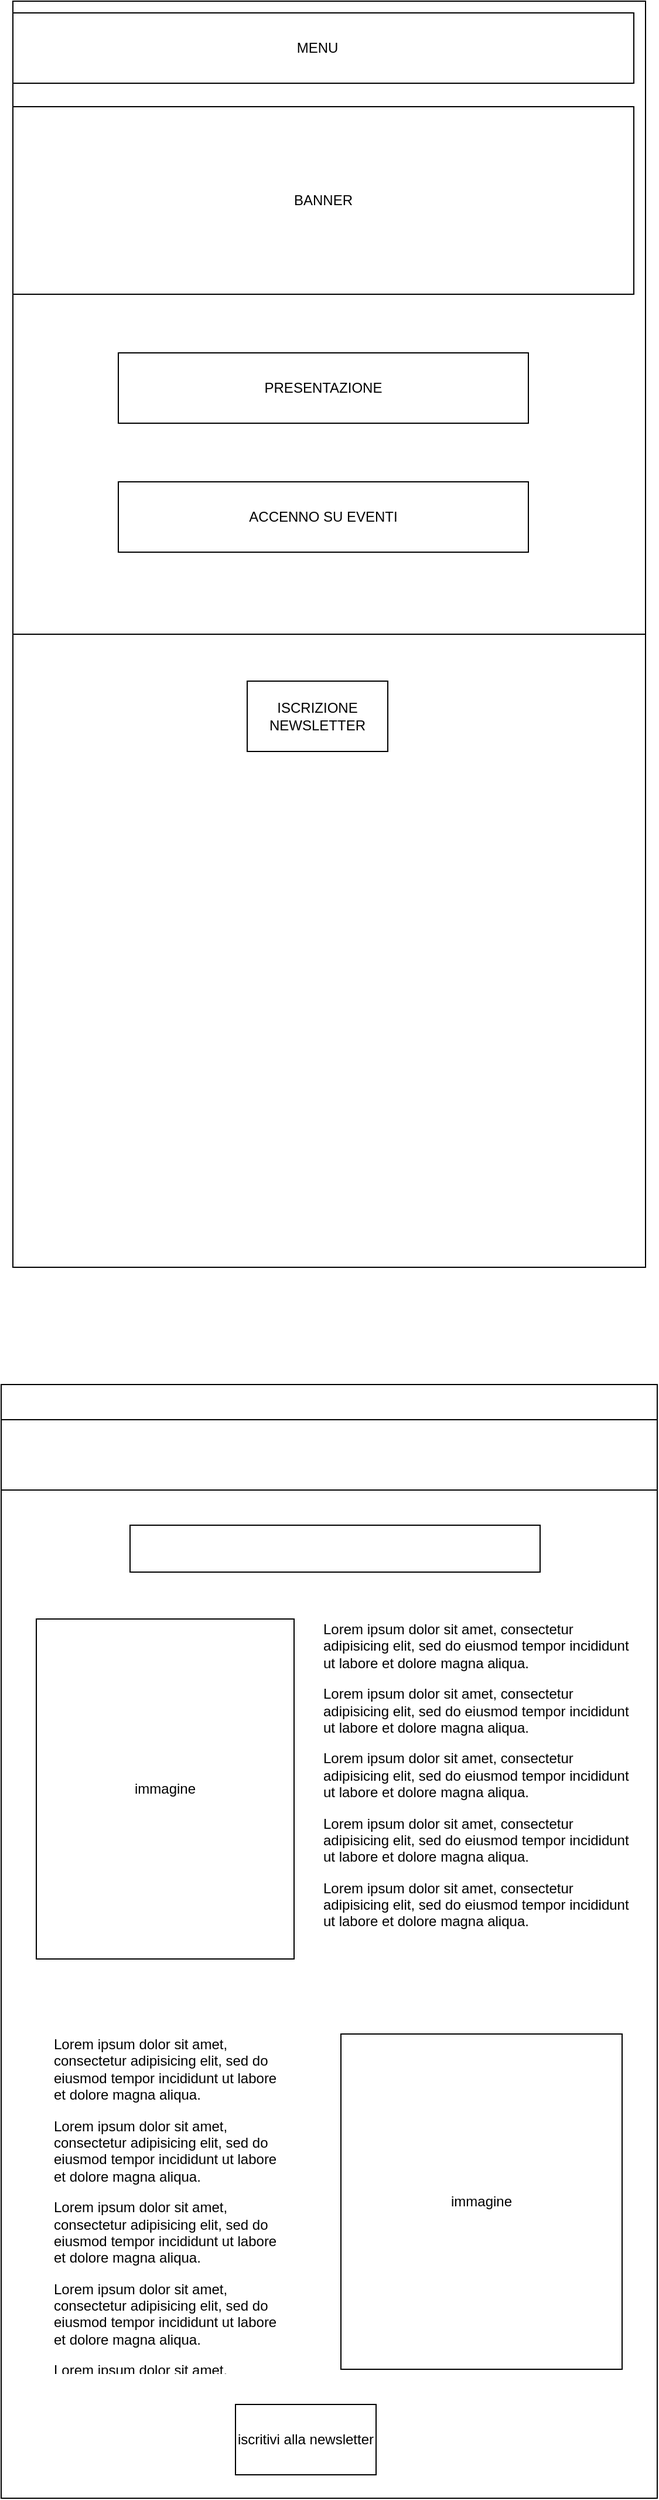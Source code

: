 <mxfile version="14.5.7" type="device"><diagram id="UmcJFMaQOcoHAFKJz-xR" name="Page-1"><mxGraphModel dx="1038" dy="575" grid="1" gridSize="10" guides="1" tooltips="1" connect="1" arrows="1" fold="1" page="1" pageScale="1" pageWidth="827" pageHeight="1169" math="0" shadow="0"><root><mxCell id="0"/><mxCell id="1" parent="0"/><mxCell id="MO-FTqr8DqBiNzpYQAzb-8" value="" style="edgeStyle=orthogonalEdgeStyle;rounded=0;orthogonalLoop=1;jettySize=auto;html=1;" edge="1" parent="1" source="MO-FTqr8DqBiNzpYQAzb-1" target="MO-FTqr8DqBiNzpYQAzb-7"><mxGeometry relative="1" as="geometry"/></mxCell><mxCell id="MO-FTqr8DqBiNzpYQAzb-1" value="" style="whiteSpace=wrap;html=1;aspect=fixed;" vertex="1" parent="1"><mxGeometry x="130" y="20" width="540" height="540" as="geometry"/></mxCell><mxCell id="MO-FTqr8DqBiNzpYQAzb-2" value="" style="rounded=0;whiteSpace=wrap;html=1;" vertex="1" parent="1"><mxGeometry x="130" y="30" width="530" height="60" as="geometry"/></mxCell><mxCell id="MO-FTqr8DqBiNzpYQAzb-3" value="MENU" style="text;html=1;strokeColor=none;fillColor=none;align=center;verticalAlign=middle;whiteSpace=wrap;rounded=0;" vertex="1" parent="1"><mxGeometry x="370" y="50" width="40" height="20" as="geometry"/></mxCell><mxCell id="MO-FTqr8DqBiNzpYQAzb-4" value="BANNER" style="rounded=0;whiteSpace=wrap;html=1;" vertex="1" parent="1"><mxGeometry x="130" y="110" width="530" height="160" as="geometry"/></mxCell><mxCell id="MO-FTqr8DqBiNzpYQAzb-5" value="PRESENTAZIONE" style="rounded=0;whiteSpace=wrap;html=1;" vertex="1" parent="1"><mxGeometry x="220" y="320" width="350" height="60" as="geometry"/></mxCell><mxCell id="MO-FTqr8DqBiNzpYQAzb-6" value="ACCENNO SU EVENTI" style="rounded=0;whiteSpace=wrap;html=1;" vertex="1" parent="1"><mxGeometry x="220" y="430" width="350" height="60" as="geometry"/></mxCell><mxCell id="MO-FTqr8DqBiNzpYQAzb-7" value="" style="whiteSpace=wrap;html=1;aspect=fixed;" vertex="1" parent="1"><mxGeometry x="130" y="560" width="540" height="540" as="geometry"/></mxCell><mxCell id="MO-FTqr8DqBiNzpYQAzb-9" value="ISCRIZIONE NEWSLETTER" style="rounded=0;whiteSpace=wrap;html=1;" vertex="1" parent="1"><mxGeometry x="330" y="600" width="120" height="60" as="geometry"/></mxCell><mxCell id="MO-FTqr8DqBiNzpYQAzb-10" value="" style="rounded=0;whiteSpace=wrap;html=1;" vertex="1" parent="1"><mxGeometry x="120" y="1200" width="560" height="950" as="geometry"/></mxCell><mxCell id="MO-FTqr8DqBiNzpYQAzb-11" value="" style="rounded=0;whiteSpace=wrap;html=1;" vertex="1" parent="1"><mxGeometry x="120" y="1230" width="560" height="60" as="geometry"/></mxCell><mxCell id="MO-FTqr8DqBiNzpYQAzb-12" value="" style="rounded=0;whiteSpace=wrap;html=1;" vertex="1" parent="1"><mxGeometry x="230" y="1320" width="350" height="40" as="geometry"/></mxCell><mxCell id="MO-FTqr8DqBiNzpYQAzb-13" value="immagine" style="rounded=0;whiteSpace=wrap;html=1;" vertex="1" parent="1"><mxGeometry x="150" y="1400" width="220" height="290" as="geometry"/></mxCell><mxCell id="MO-FTqr8DqBiNzpYQAzb-15" value="immagine" style="rounded=0;whiteSpace=wrap;html=1;" vertex="1" parent="1"><mxGeometry x="410" y="1754" width="240" height="286" as="geometry"/></mxCell><mxCell id="MO-FTqr8DqBiNzpYQAzb-17" value="iscritivi alla newsletter" style="rounded=0;whiteSpace=wrap;html=1;" vertex="1" parent="1"><mxGeometry x="320" y="2070" width="120" height="60" as="geometry"/></mxCell><mxCell id="MO-FTqr8DqBiNzpYQAzb-18" value="&lt;p&gt;Lorem ipsum dolor sit amet, consectetur adipisicing elit, sed do eiusmod tempor incididunt ut labore et dolore magna aliqua.&lt;/p&gt;&lt;p&gt;Lorem ipsum dolor sit amet, consectetur adipisicing elit, sed do eiusmod tempor incididunt ut labore et dolore magna aliqua.&lt;/p&gt;&lt;p&gt;Lorem ipsum dolor sit amet, consectetur adipisicing elit, sed do eiusmod tempor incididunt ut labore et dolore magna aliqua.&lt;/p&gt;&lt;p&gt;Lorem ipsum dolor sit amet, consectetur adipisicing elit, sed do eiusmod tempor incididunt ut labore et dolore magna aliqua.&lt;/p&gt;&lt;p&gt;Lorem ipsum dolor sit amet, consectetur adipisicing elit, sed do eiusmod tempor incididunt ut labore et dolore magna aliqua.&lt;/p&gt;" style="text;html=1;strokeColor=none;fillColor=none;spacing=5;spacingTop=-20;whiteSpace=wrap;overflow=hidden;rounded=0;" vertex="1" parent="1"><mxGeometry x="390" y="1400" width="270" height="290" as="geometry"/></mxCell><mxCell id="MO-FTqr8DqBiNzpYQAzb-19" value="&lt;p&gt;Lorem ipsum dolor sit amet, consectetur adipisicing elit, sed do eiusmod tempor incididunt ut labore et dolore magna aliqua.&lt;/p&gt;&lt;p&gt;Lorem ipsum dolor sit amet, consectetur adipisicing elit, sed do eiusmod tempor incididunt ut labore et dolore magna aliqua.&lt;/p&gt;&lt;p&gt;Lorem ipsum dolor sit amet, consectetur adipisicing elit, sed do eiusmod tempor incididunt ut labore et dolore magna aliqua.&lt;/p&gt;&lt;p&gt;Lorem ipsum dolor sit amet, consectetur adipisicing elit, sed do eiusmod tempor incididunt ut labore et dolore magna aliqua.&lt;/p&gt;&lt;p&gt;Lorem ipsum dolor sit amet, consectetur adipisicing elit, sed do eiusmod tempor incididunt ut labore et dolore magna aliqua.&lt;/p&gt;" style="text;html=1;strokeColor=none;fillColor=none;spacing=5;spacingTop=-20;whiteSpace=wrap;overflow=hidden;rounded=0;" vertex="1" parent="1"><mxGeometry x="160" y="1754" width="210" height="290" as="geometry"/></mxCell></root></mxGraphModel></diagram></mxfile>